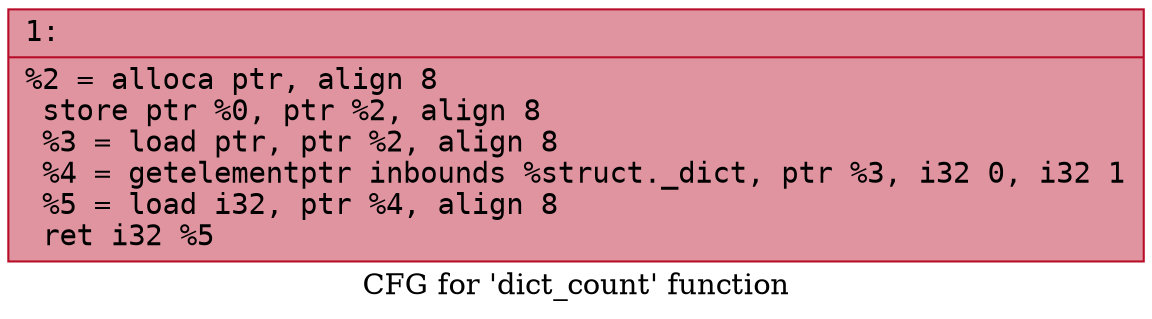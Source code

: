 digraph "CFG for 'dict_count' function" {
	label="CFG for 'dict_count' function";

	Node0x60000244fc50 [shape=record,color="#b70d28ff", style=filled, fillcolor="#b70d2870" fontname="Courier",label="{1:\l|  %2 = alloca ptr, align 8\l  store ptr %0, ptr %2, align 8\l  %3 = load ptr, ptr %2, align 8\l  %4 = getelementptr inbounds %struct._dict, ptr %3, i32 0, i32 1\l  %5 = load i32, ptr %4, align 8\l  ret i32 %5\l}"];
}

